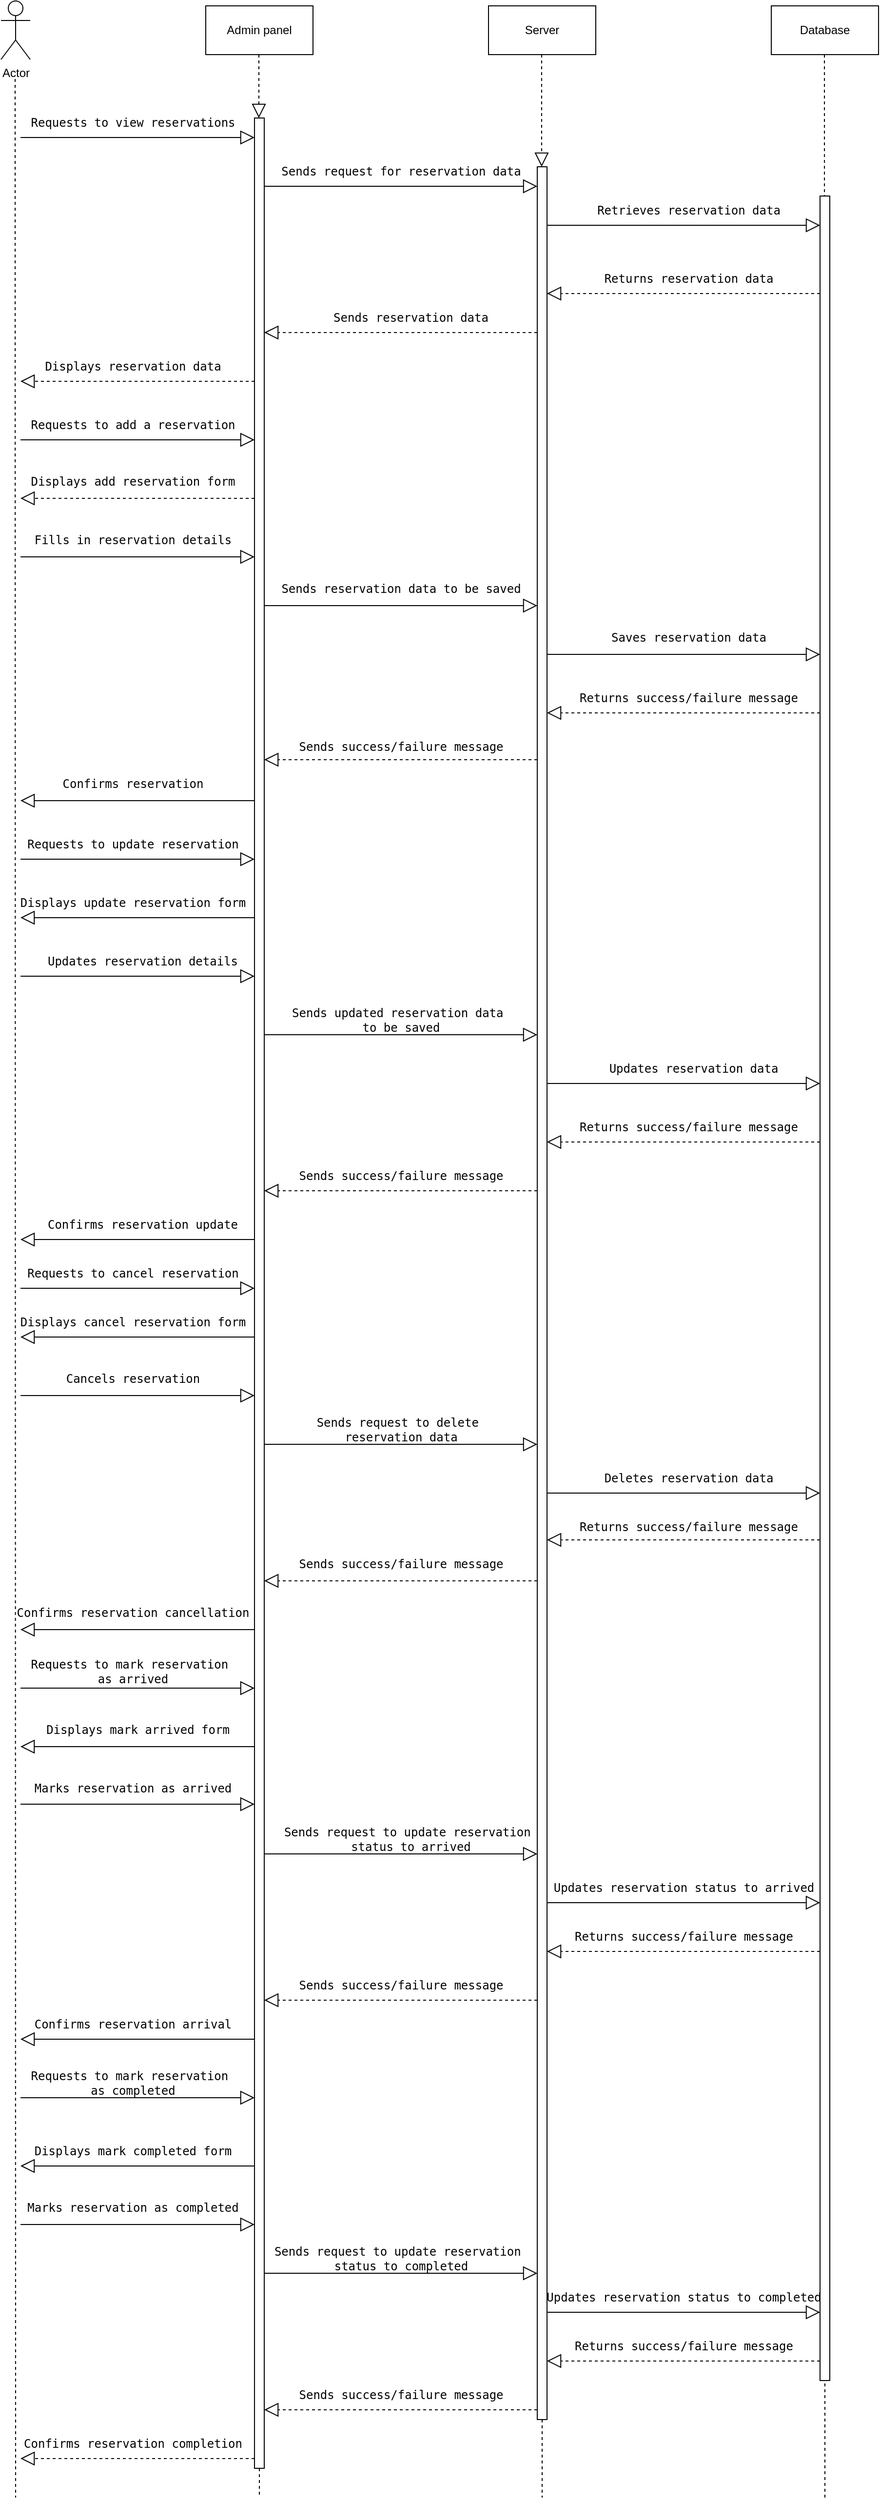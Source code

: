 <mxfile version="21.2.9" type="github">
  <diagram name="Page-1" id="G42NG0Uyzs2sBHPFU7Es">
    <mxGraphModel dx="954" dy="556" grid="1" gridSize="10" guides="1" tooltips="1" connect="1" arrows="1" fold="1" page="1" pageScale="1" pageWidth="1100" pageHeight="1700" math="0" shadow="0">
      <root>
        <mxCell id="0" />
        <mxCell id="1" parent="0" />
        <mxCell id="gIDXt0btsgcUDlHHGtB9-1" value="Actor" style="shape=umlActor;verticalLabelPosition=bottom;verticalAlign=top;html=1;outlineConnect=0;" parent="1" vertex="1">
          <mxGeometry x="90" y="40" width="30" height="60" as="geometry" />
        </mxCell>
        <mxCell id="gIDXt0btsgcUDlHHGtB9-2" value="Admin panel" style="html=1;whiteSpace=wrap;" parent="1" vertex="1">
          <mxGeometry x="300" y="45" width="110" height="50" as="geometry" />
        </mxCell>
        <mxCell id="gIDXt0btsgcUDlHHGtB9-3" value="Server" style="html=1;whiteSpace=wrap;" parent="1" vertex="1">
          <mxGeometry x="590" y="45" width="110" height="50" as="geometry" />
        </mxCell>
        <mxCell id="gIDXt0btsgcUDlHHGtB9-4" value="Database" style="html=1;whiteSpace=wrap;" parent="1" vertex="1">
          <mxGeometry x="880" y="45" width="110" height="50" as="geometry" />
        </mxCell>
        <mxCell id="gIDXt0btsgcUDlHHGtB9-5" value="" style="endArrow=none;dashed=1;endFill=0;endSize=12;html=1;rounded=0;" parent="1" edge="1">
          <mxGeometry width="160" relative="1" as="geometry">
            <mxPoint x="104.5" y="120" as="sourcePoint" />
            <mxPoint x="105" y="2600" as="targetPoint" />
          </mxGeometry>
        </mxCell>
        <mxCell id="gIDXt0btsgcUDlHHGtB9-6" value="" style="endArrow=none;dashed=1;endFill=0;endSize=12;html=1;rounded=0;" parent="1" source="gIDXt0btsgcUDlHHGtB9-102" edge="1">
          <mxGeometry width="160" relative="1" as="geometry">
            <mxPoint x="354.5" y="95" as="sourcePoint" />
            <mxPoint x="355" y="2600" as="targetPoint" />
          </mxGeometry>
        </mxCell>
        <mxCell id="gIDXt0btsgcUDlHHGtB9-7" value="" style="endArrow=none;dashed=1;endFill=0;endSize=12;html=1;rounded=0;" parent="1" source="gIDXt0btsgcUDlHHGtB9-104" edge="1">
          <mxGeometry width="160" relative="1" as="geometry">
            <mxPoint x="644.5" y="95" as="sourcePoint" />
            <mxPoint x="645" y="2600" as="targetPoint" />
          </mxGeometry>
        </mxCell>
        <mxCell id="gIDXt0btsgcUDlHHGtB9-8" value="" style="endArrow=none;dashed=1;endFill=0;endSize=12;html=1;rounded=0;" parent="1" edge="1">
          <mxGeometry width="160" relative="1" as="geometry">
            <mxPoint x="934.5" y="95" as="sourcePoint" />
            <mxPoint x="935" y="2600" as="targetPoint" />
          </mxGeometry>
        </mxCell>
        <mxCell id="gIDXt0btsgcUDlHHGtB9-9" value="&lt;pre&gt;&lt;code class=&quot;!whitespace-pre hljs language-rust&quot;&gt;Requests to view reservations&lt;/code&gt;&lt;/pre&gt;" style="text;html=1;align=center;verticalAlign=middle;resizable=0;points=[];autosize=1;strokeColor=none;fillColor=none;" parent="1" vertex="1">
          <mxGeometry x="110" y="140" width="230" height="50" as="geometry" />
        </mxCell>
        <mxCell id="gIDXt0btsgcUDlHHGtB9-10" value="&lt;pre&gt;&lt;code class=&quot;!whitespace-pre hljs language-rust&quot;&gt;Sends request for &lt;span class=&quot;hljs-title class_&quot;&gt;reservation&lt;/span&gt; data&lt;/code&gt;&lt;/pre&gt;" style="text;html=1;align=center;verticalAlign=middle;resizable=0;points=[];autosize=1;strokeColor=none;fillColor=none;" parent="1" vertex="1">
          <mxGeometry x="370" y="190" width="260" height="50" as="geometry" />
        </mxCell>
        <mxCell id="gIDXt0btsgcUDlHHGtB9-11" value="&lt;pre&gt;&lt;code class=&quot;!whitespace-pre hljs language-rust&quot;&gt;Retrieves reservation data&lt;/code&gt;&lt;/pre&gt;" style="text;html=1;align=center;verticalAlign=middle;resizable=0;points=[];autosize=1;strokeColor=none;fillColor=none;" parent="1" vertex="1">
          <mxGeometry x="690" y="230" width="210" height="50" as="geometry" />
        </mxCell>
        <mxCell id="gIDXt0btsgcUDlHHGtB9-12" value="&lt;pre&gt;&lt;code class=&quot;!whitespace-pre hljs language-rust&quot;&gt;Returns reservation data&lt;/code&gt;&lt;/pre&gt;" style="text;html=1;align=center;verticalAlign=middle;resizable=0;points=[];autosize=1;strokeColor=none;fillColor=none;" parent="1" vertex="1">
          <mxGeometry x="700" y="300" width="190" height="50" as="geometry" />
        </mxCell>
        <mxCell id="gIDXt0btsgcUDlHHGtB9-13" value="&lt;pre&gt;&lt;code class=&quot;!whitespace-pre hljs language-rust&quot;&gt;Sends reservation data&lt;/code&gt;&lt;/pre&gt;" style="text;html=1;align=center;verticalAlign=middle;resizable=0;points=[];autosize=1;strokeColor=none;fillColor=none;" parent="1" vertex="1">
          <mxGeometry x="420" y="340" width="180" height="50" as="geometry" />
        </mxCell>
        <mxCell id="gIDXt0btsgcUDlHHGtB9-14" value="&lt;pre&gt;&lt;code class=&quot;!whitespace-pre hljs language-rust&quot;&gt;Displays reservation data&lt;/code&gt;&lt;/pre&gt;" style="text;html=1;align=center;verticalAlign=middle;resizable=0;points=[];autosize=1;strokeColor=none;fillColor=none;" parent="1" vertex="1">
          <mxGeometry x="125" y="390" width="200" height="50" as="geometry" />
        </mxCell>
        <mxCell id="gIDXt0btsgcUDlHHGtB9-15" value="&lt;pre&gt;&lt;code class=&quot;!whitespace-pre hljs language-rust&quot;&gt;Requests to add a reservation&lt;/code&gt;&lt;/pre&gt;" style="text;html=1;align=center;verticalAlign=middle;resizable=0;points=[];autosize=1;strokeColor=none;fillColor=none;" parent="1" vertex="1">
          <mxGeometry x="110" y="450" width="230" height="50" as="geometry" />
        </mxCell>
        <mxCell id="gIDXt0btsgcUDlHHGtB9-16" value="&lt;pre&gt;&lt;code class=&quot;!whitespace-pre hljs language-rust&quot;&gt;Displays add reservation form&lt;/code&gt;&lt;/pre&gt;" style="text;html=1;align=center;verticalAlign=middle;resizable=0;points=[];autosize=1;strokeColor=none;fillColor=none;" parent="1" vertex="1">
          <mxGeometry x="110" y="508" width="230" height="50" as="geometry" />
        </mxCell>
        <mxCell id="gIDXt0btsgcUDlHHGtB9-17" value="&lt;pre&gt;&lt;code class=&quot;!whitespace-pre hljs language-rust&quot;&gt;Fills in reservation details&lt;/code&gt;&lt;/pre&gt;" style="text;html=1;align=center;verticalAlign=middle;resizable=0;points=[];autosize=1;strokeColor=none;fillColor=none;" parent="1" vertex="1">
          <mxGeometry x="115" y="568" width="220" height="50" as="geometry" />
        </mxCell>
        <mxCell id="gIDXt0btsgcUDlHHGtB9-18" value="&lt;pre&gt;&lt;code class=&quot;!whitespace-pre hljs language-rust&quot;&gt;Sends reservation data to be saved&lt;/code&gt;&lt;/pre&gt;" style="text;html=1;align=center;verticalAlign=middle;resizable=0;points=[];autosize=1;strokeColor=none;fillColor=none;" parent="1" vertex="1">
          <mxGeometry x="370" y="618" width="260" height="50" as="geometry" />
        </mxCell>
        <mxCell id="gIDXt0btsgcUDlHHGtB9-19" value="&lt;pre&gt;&lt;code class=&quot;!whitespace-pre hljs language-rust&quot;&gt;Saves reservation data&lt;/code&gt;&lt;/pre&gt;" style="text;html=1;align=center;verticalAlign=middle;resizable=0;points=[];autosize=1;strokeColor=none;fillColor=none;" parent="1" vertex="1">
          <mxGeometry x="705" y="668" width="180" height="50" as="geometry" />
        </mxCell>
        <mxCell id="gIDXt0btsgcUDlHHGtB9-20" value="&lt;pre&gt;&lt;code class=&quot;!whitespace-pre hljs language-rust&quot;&gt;Returns success/failure message&lt;/code&gt;&lt;/pre&gt;" style="text;html=1;align=center;verticalAlign=middle;resizable=0;points=[];autosize=1;strokeColor=none;fillColor=none;" parent="1" vertex="1">
          <mxGeometry x="675" y="730" width="240" height="50" as="geometry" />
        </mxCell>
        <mxCell id="gIDXt0btsgcUDlHHGtB9-21" value="&lt;pre&gt;&lt;code class=&quot;!whitespace-pre hljs language-rust&quot;&gt;Sends success/failure message&lt;/code&gt;&lt;/pre&gt;" style="text;html=1;align=center;verticalAlign=middle;resizable=0;points=[];autosize=1;strokeColor=none;fillColor=none;" parent="1" vertex="1">
          <mxGeometry x="385" y="780" width="230" height="50" as="geometry" />
        </mxCell>
        <mxCell id="gIDXt0btsgcUDlHHGtB9-22" value="&lt;pre&gt;&lt;code class=&quot;!whitespace-pre hljs language-rust&quot;&gt;Confirms reservation&lt;/code&gt;&lt;/pre&gt;" style="text;html=1;align=center;verticalAlign=middle;resizable=0;points=[];autosize=1;strokeColor=none;fillColor=none;" parent="1" vertex="1">
          <mxGeometry x="145" y="818" width="160" height="50" as="geometry" />
        </mxCell>
        <mxCell id="gIDXt0btsgcUDlHHGtB9-23" value="&lt;pre&gt;&lt;code class=&quot;!whitespace-pre hljs language-rust&quot;&gt;Requests to update reservation&lt;/code&gt;&lt;/pre&gt;" style="text;html=1;align=center;verticalAlign=middle;resizable=0;points=[];autosize=1;strokeColor=none;fillColor=none;" parent="1" vertex="1">
          <mxGeometry x="110" y="880" width="230" height="50" as="geometry" />
        </mxCell>
        <mxCell id="gIDXt0btsgcUDlHHGtB9-24" value="&lt;pre&gt;&lt;code class=&quot;!whitespace-pre hljs language-rust&quot;&gt;Displays update reservation form&lt;/code&gt;&lt;/pre&gt;" style="text;html=1;align=center;verticalAlign=middle;resizable=0;points=[];autosize=1;strokeColor=none;fillColor=none;" parent="1" vertex="1">
          <mxGeometry x="100" y="940" width="250" height="50" as="geometry" />
        </mxCell>
        <mxCell id="gIDXt0btsgcUDlHHGtB9-25" value="&lt;pre&gt;&lt;code class=&quot;!whitespace-pre hljs language-rust&quot;&gt;Updates reservation details&lt;/code&gt;&lt;/pre&gt;" style="text;html=1;align=center;verticalAlign=middle;resizable=0;points=[];autosize=1;strokeColor=none;fillColor=none;" parent="1" vertex="1">
          <mxGeometry x="130" y="1000" width="210" height="50" as="geometry" />
        </mxCell>
        <mxCell id="gIDXt0btsgcUDlHHGtB9-26" value="&lt;pre&gt;&lt;code class=&quot;!whitespace-pre hljs language-rust&quot;&gt;Sends updated reservation data &lt;br&gt;to be saved&lt;/code&gt;&lt;/pre&gt;" style="text;html=1;align=center;verticalAlign=middle;resizable=0;points=[];autosize=1;strokeColor=none;fillColor=none;" parent="1" vertex="1">
          <mxGeometry x="380" y="1050" width="240" height="70" as="geometry" />
        </mxCell>
        <mxCell id="gIDXt0btsgcUDlHHGtB9-27" value="&lt;pre&gt;&lt;code class=&quot;!whitespace-pre hljs language-rust&quot;&gt;Updates reservation data&lt;/code&gt;&lt;/pre&gt;" style="text;html=1;align=center;verticalAlign=middle;resizable=0;points=[];autosize=1;strokeColor=none;fillColor=none;" parent="1" vertex="1">
          <mxGeometry x="705" y="1110" width="190" height="50" as="geometry" />
        </mxCell>
        <mxCell id="gIDXt0btsgcUDlHHGtB9-28" value="&lt;pre&gt;&lt;code class=&quot;!whitespace-pre hljs language-rust&quot;&gt;Returns success/failure message&lt;/code&gt;&lt;/pre&gt;" style="text;html=1;align=center;verticalAlign=middle;resizable=0;points=[];autosize=1;strokeColor=none;fillColor=none;" parent="1" vertex="1">
          <mxGeometry x="675" y="1170" width="240" height="50" as="geometry" />
        </mxCell>
        <mxCell id="gIDXt0btsgcUDlHHGtB9-29" value="&lt;pre&gt;&lt;code class=&quot;!whitespace-pre hljs language-rust&quot;&gt;Sends success/failure message&lt;/code&gt;&lt;/pre&gt;" style="text;html=1;align=center;verticalAlign=middle;resizable=0;points=[];autosize=1;strokeColor=none;fillColor=none;" parent="1" vertex="1">
          <mxGeometry x="385" y="1220" width="230" height="50" as="geometry" />
        </mxCell>
        <mxCell id="gIDXt0btsgcUDlHHGtB9-30" value="&lt;pre&gt;&lt;code class=&quot;!whitespace-pre hljs language-rust&quot;&gt;Confirms reservation update&lt;/code&gt;&lt;/pre&gt;" style="text;html=1;align=center;verticalAlign=middle;resizable=0;points=[];autosize=1;strokeColor=none;fillColor=none;" parent="1" vertex="1">
          <mxGeometry x="130" y="1270" width="210" height="50" as="geometry" />
        </mxCell>
        <mxCell id="gIDXt0btsgcUDlHHGtB9-31" value="&lt;pre&gt;&lt;code class=&quot;!whitespace-pre hljs language-rust&quot;&gt;Requests to cancel reservation&lt;/code&gt;&lt;/pre&gt;" style="text;html=1;align=center;verticalAlign=middle;resizable=0;points=[];autosize=1;strokeColor=none;fillColor=none;" parent="1" vertex="1">
          <mxGeometry x="110" y="1320" width="230" height="50" as="geometry" />
        </mxCell>
        <mxCell id="gIDXt0btsgcUDlHHGtB9-32" value="&lt;pre&gt;&lt;code class=&quot;!whitespace-pre hljs language-rust&quot;&gt;Displays cancel reservation form&lt;/code&gt;&lt;/pre&gt;" style="text;html=1;align=center;verticalAlign=middle;resizable=0;points=[];autosize=1;strokeColor=none;fillColor=none;" parent="1" vertex="1">
          <mxGeometry x="100" y="1370" width="250" height="50" as="geometry" />
        </mxCell>
        <mxCell id="gIDXt0btsgcUDlHHGtB9-33" value="&lt;pre&gt;&lt;code class=&quot;!whitespace-pre hljs language-rust&quot;&gt;Cancels reservation&lt;/code&gt;&lt;/pre&gt;" style="text;html=1;align=center;verticalAlign=middle;resizable=0;points=[];autosize=1;strokeColor=none;fillColor=none;" parent="1" vertex="1">
          <mxGeometry x="145" y="1428" width="160" height="50" as="geometry" />
        </mxCell>
        <mxCell id="gIDXt0btsgcUDlHHGtB9-34" value="&lt;pre&gt;&lt;code class=&quot;!whitespace-pre hljs language-rust&quot;&gt;Sends request to delete &lt;br&gt;reservation data&lt;/code&gt;&lt;/pre&gt;" style="text;html=1;align=center;verticalAlign=middle;resizable=0;points=[];autosize=1;strokeColor=none;fillColor=none;" parent="1" vertex="1">
          <mxGeometry x="405" y="1470" width="190" height="70" as="geometry" />
        </mxCell>
        <mxCell id="gIDXt0btsgcUDlHHGtB9-35" value="&lt;pre&gt;&lt;code class=&quot;!whitespace-pre hljs language-rust&quot;&gt;Deletes reservation data&lt;/code&gt;&lt;/pre&gt;" style="text;html=1;align=center;verticalAlign=middle;resizable=0;points=[];autosize=1;strokeColor=none;fillColor=none;" parent="1" vertex="1">
          <mxGeometry x="700" y="1530" width="190" height="50" as="geometry" />
        </mxCell>
        <mxCell id="gIDXt0btsgcUDlHHGtB9-36" value="&lt;pre&gt;&lt;code class=&quot;!whitespace-pre hljs language-rust&quot;&gt;Returns success/failure message&lt;/code&gt;&lt;/pre&gt;" style="text;html=1;align=center;verticalAlign=middle;resizable=0;points=[];autosize=1;strokeColor=none;fillColor=none;" parent="1" vertex="1">
          <mxGeometry x="675" y="1580" width="240" height="50" as="geometry" />
        </mxCell>
        <mxCell id="gIDXt0btsgcUDlHHGtB9-37" value="&lt;pre&gt;&lt;code class=&quot;!whitespace-pre hljs language-rust&quot;&gt;Sends success/failure message&lt;/code&gt;&lt;/pre&gt;" style="text;html=1;align=center;verticalAlign=middle;resizable=0;points=[];autosize=1;strokeColor=none;fillColor=none;" parent="1" vertex="1">
          <mxGeometry x="385" y="1618" width="230" height="50" as="geometry" />
        </mxCell>
        <mxCell id="gIDXt0btsgcUDlHHGtB9-38" value="&lt;pre&gt;&lt;code class=&quot;!whitespace-pre hljs language-rust&quot;&gt;Confirms reservation cancellation&lt;/code&gt;&lt;/pre&gt;" style="text;html=1;align=center;verticalAlign=middle;resizable=0;points=[];autosize=1;strokeColor=none;fillColor=none;" parent="1" vertex="1">
          <mxGeometry x="100" y="1668" width="250" height="50" as="geometry" />
        </mxCell>
        <mxCell id="gIDXt0btsgcUDlHHGtB9-39" value="&lt;pre&gt;&lt;code class=&quot;!whitespace-pre hljs language-rust&quot;&gt;Requests to mark reservation &lt;br&gt;as arrived&lt;/code&gt;&lt;/pre&gt;" style="text;html=1;align=center;verticalAlign=middle;resizable=0;points=[];autosize=1;strokeColor=none;fillColor=none;" parent="1" vertex="1">
          <mxGeometry x="110" y="1718" width="230" height="70" as="geometry" />
        </mxCell>
        <mxCell id="gIDXt0btsgcUDlHHGtB9-40" value="&lt;pre&gt;&lt;code class=&quot;!whitespace-pre hljs language-rust&quot;&gt;Displays mark arrived form&lt;/code&gt;&lt;/pre&gt;" style="text;html=1;align=center;verticalAlign=middle;resizable=0;points=[];autosize=1;strokeColor=none;fillColor=none;" parent="1" vertex="1">
          <mxGeometry x="125" y="1788" width="210" height="50" as="geometry" />
        </mxCell>
        <mxCell id="gIDXt0btsgcUDlHHGtB9-41" value="&lt;pre&gt;&lt;code class=&quot;!whitespace-pre hljs language-rust&quot;&gt;Marks reservation as arrived&lt;/code&gt;&lt;/pre&gt;" style="text;html=1;align=center;verticalAlign=middle;resizable=0;points=[];autosize=1;strokeColor=none;fillColor=none;" parent="1" vertex="1">
          <mxGeometry x="115" y="1848" width="220" height="50" as="geometry" />
        </mxCell>
        <mxCell id="gIDXt0btsgcUDlHHGtB9-42" value="&lt;pre&gt;&lt;code class=&quot;!whitespace-pre hljs language-rust&quot;&gt;Sends request to update reservation &lt;br&gt;status to arrived&lt;/code&gt;&lt;/pre&gt;" style="text;html=1;align=center;verticalAlign=middle;resizable=0;points=[];autosize=1;strokeColor=none;fillColor=none;" parent="1" vertex="1">
          <mxGeometry x="370" y="1890" width="280" height="70" as="geometry" />
        </mxCell>
        <mxCell id="gIDXt0btsgcUDlHHGtB9-43" value="&lt;pre&gt;&lt;code class=&quot;!whitespace-pre hljs language-rust&quot;&gt;Updates reservation status to arrived&lt;/code&gt;&lt;/pre&gt;" style="text;html=1;align=center;verticalAlign=middle;resizable=0;points=[];autosize=1;strokeColor=none;fillColor=none;" parent="1" vertex="1">
          <mxGeometry x="650" y="1950" width="280" height="50" as="geometry" />
        </mxCell>
        <mxCell id="gIDXt0btsgcUDlHHGtB9-44" value="&lt;pre&gt;&lt;code class=&quot;!whitespace-pre hljs language-rust&quot;&gt;Returns success/failure message&lt;/code&gt;&lt;/pre&gt;" style="text;html=1;align=center;verticalAlign=middle;resizable=0;points=[];autosize=1;strokeColor=none;fillColor=none;" parent="1" vertex="1">
          <mxGeometry x="670" y="2000" width="240" height="50" as="geometry" />
        </mxCell>
        <mxCell id="gIDXt0btsgcUDlHHGtB9-45" value="&lt;pre&gt;&lt;code class=&quot;!whitespace-pre hljs language-rust&quot;&gt;Sends success/failure message&lt;/code&gt;&lt;/pre&gt;" style="text;html=1;align=center;verticalAlign=middle;resizable=0;points=[];autosize=1;strokeColor=none;fillColor=none;" parent="1" vertex="1">
          <mxGeometry x="385" y="2050" width="230" height="50" as="geometry" />
        </mxCell>
        <mxCell id="gIDXt0btsgcUDlHHGtB9-46" value="&lt;pre&gt;&lt;code class=&quot;!whitespace-pre hljs language-rust&quot;&gt;Confirms reservation arrival&lt;/code&gt;&lt;/pre&gt;" style="text;html=1;align=center;verticalAlign=middle;resizable=0;points=[];autosize=1;strokeColor=none;fillColor=none;" parent="1" vertex="1">
          <mxGeometry x="115" y="2090" width="220" height="50" as="geometry" />
        </mxCell>
        <mxCell id="gIDXt0btsgcUDlHHGtB9-47" value="&lt;pre&gt;&lt;code class=&quot;!whitespace-pre hljs language-rust&quot;&gt;Requests to mark reservation &lt;br&gt;as completed&lt;/code&gt;&lt;/pre&gt;" style="text;html=1;align=center;verticalAlign=middle;resizable=0;points=[];autosize=1;strokeColor=none;fillColor=none;" parent="1" vertex="1">
          <mxGeometry x="110" y="2140" width="230" height="70" as="geometry" />
        </mxCell>
        <mxCell id="gIDXt0btsgcUDlHHGtB9-48" value="&lt;pre&gt;&lt;code class=&quot;!whitespace-pre hljs language-rust&quot;&gt;Displays mark completed form&lt;/code&gt;&lt;/pre&gt;" style="text;html=1;align=center;verticalAlign=middle;resizable=0;points=[];autosize=1;strokeColor=none;fillColor=none;" parent="1" vertex="1">
          <mxGeometry x="115" y="2220" width="220" height="50" as="geometry" />
        </mxCell>
        <mxCell id="gIDXt0btsgcUDlHHGtB9-49" value="&lt;pre&gt;&lt;code class=&quot;!whitespace-pre hljs language-rust&quot;&gt;Marks reservation as completed&lt;/code&gt;&lt;/pre&gt;" style="text;html=1;align=center;verticalAlign=middle;resizable=0;points=[];autosize=1;strokeColor=none;fillColor=none;" parent="1" vertex="1">
          <mxGeometry x="110" y="2278" width="230" height="50" as="geometry" />
        </mxCell>
        <mxCell id="gIDXt0btsgcUDlHHGtB9-50" value="&lt;pre&gt;&lt;code class=&quot;!whitespace-pre hljs language-rust&quot;&gt;Sends request to update reservation &lt;br&gt;status to completed&lt;/code&gt;&lt;/pre&gt;" style="text;html=1;align=center;verticalAlign=middle;resizable=0;points=[];autosize=1;strokeColor=none;fillColor=none;" parent="1" vertex="1">
          <mxGeometry x="360" y="2320" width="280" height="70" as="geometry" />
        </mxCell>
        <mxCell id="gIDXt0btsgcUDlHHGtB9-51" value="&lt;pre&gt;&lt;code class=&quot;!whitespace-pre hljs language-rust&quot;&gt;Updates reservation status to completed&lt;/code&gt;&lt;/pre&gt;" style="text;html=1;align=center;verticalAlign=middle;resizable=0;points=[];autosize=1;strokeColor=none;fillColor=none;" parent="1" vertex="1">
          <mxGeometry x="640" y="2370" width="300" height="50" as="geometry" />
        </mxCell>
        <mxCell id="gIDXt0btsgcUDlHHGtB9-52" value="&lt;pre&gt;&lt;code class=&quot;!whitespace-pre hljs language-rust&quot;&gt;Returns success/failure message&lt;/code&gt;&lt;/pre&gt;" style="text;html=1;align=center;verticalAlign=middle;resizable=0;points=[];autosize=1;strokeColor=none;fillColor=none;" parent="1" vertex="1">
          <mxGeometry x="670" y="2420" width="240" height="50" as="geometry" />
        </mxCell>
        <mxCell id="gIDXt0btsgcUDlHHGtB9-53" value="&lt;pre&gt;&lt;code class=&quot;!whitespace-pre hljs language-rust&quot;&gt;Sends success/failure message&lt;/code&gt;&lt;/pre&gt;" style="text;html=1;align=center;verticalAlign=middle;resizable=0;points=[];autosize=1;strokeColor=none;fillColor=none;" parent="1" vertex="1">
          <mxGeometry x="385" y="2470" width="230" height="50" as="geometry" />
        </mxCell>
        <mxCell id="gIDXt0btsgcUDlHHGtB9-54" value="&lt;pre&gt;&lt;code class=&quot;!whitespace-pre hljs language-rust&quot;&gt;Confirms reservation completion&lt;/code&gt;&lt;/pre&gt;" style="text;html=1;align=center;verticalAlign=middle;resizable=0;points=[];autosize=1;strokeColor=none;fillColor=none;" parent="1" vertex="1">
          <mxGeometry x="105" y="2520" width="240" height="50" as="geometry" />
        </mxCell>
        <mxCell id="gIDXt0btsgcUDlHHGtB9-56" value="" style="endArrow=block;endFill=0;endSize=12;html=1;rounded=0;" parent="1" edge="1">
          <mxGeometry width="160" relative="1" as="geometry">
            <mxPoint x="110" y="180" as="sourcePoint" />
            <mxPoint x="350" y="180" as="targetPoint" />
          </mxGeometry>
        </mxCell>
        <mxCell id="gIDXt0btsgcUDlHHGtB9-57" value="" style="endArrow=block;endFill=0;endSize=12;html=1;rounded=0;dashed=1;" parent="1" edge="1">
          <mxGeometry width="160" relative="1" as="geometry">
            <mxPoint x="350" y="430" as="sourcePoint" />
            <mxPoint x="110" y="430" as="targetPoint" />
          </mxGeometry>
        </mxCell>
        <mxCell id="gIDXt0btsgcUDlHHGtB9-58" value="" style="endArrow=block;endFill=0;endSize=12;html=1;rounded=0;" parent="1" edge="1">
          <mxGeometry width="160" relative="1" as="geometry">
            <mxPoint x="110" y="490" as="sourcePoint" />
            <mxPoint x="350" y="490" as="targetPoint" />
          </mxGeometry>
        </mxCell>
        <mxCell id="gIDXt0btsgcUDlHHGtB9-59" value="" style="endArrow=block;endFill=0;endSize=12;html=1;rounded=0;dashed=1;" parent="1" edge="1">
          <mxGeometry width="160" relative="1" as="geometry">
            <mxPoint x="350" y="550" as="sourcePoint" />
            <mxPoint x="110" y="550" as="targetPoint" />
          </mxGeometry>
        </mxCell>
        <mxCell id="gIDXt0btsgcUDlHHGtB9-60" value="" style="endArrow=block;endFill=0;endSize=12;html=1;rounded=0;" parent="1" edge="1">
          <mxGeometry width="160" relative="1" as="geometry">
            <mxPoint x="110" y="610" as="sourcePoint" />
            <mxPoint x="350" y="610" as="targetPoint" />
          </mxGeometry>
        </mxCell>
        <mxCell id="gIDXt0btsgcUDlHHGtB9-61" value="" style="endArrow=block;endFill=0;endSize=12;html=1;rounded=0;" parent="1" edge="1">
          <mxGeometry width="160" relative="1" as="geometry">
            <mxPoint x="350" y="860" as="sourcePoint" />
            <mxPoint x="110" y="860" as="targetPoint" />
          </mxGeometry>
        </mxCell>
        <mxCell id="gIDXt0btsgcUDlHHGtB9-62" value="" style="endArrow=block;endFill=0;endSize=12;html=1;rounded=0;" parent="1" edge="1">
          <mxGeometry width="160" relative="1" as="geometry">
            <mxPoint x="110" y="920" as="sourcePoint" />
            <mxPoint x="350" y="920" as="targetPoint" />
          </mxGeometry>
        </mxCell>
        <mxCell id="gIDXt0btsgcUDlHHGtB9-63" value="" style="endArrow=block;endFill=0;endSize=12;html=1;rounded=0;" parent="1" edge="1">
          <mxGeometry width="160" relative="1" as="geometry">
            <mxPoint x="350" y="980" as="sourcePoint" />
            <mxPoint x="110" y="980" as="targetPoint" />
          </mxGeometry>
        </mxCell>
        <mxCell id="gIDXt0btsgcUDlHHGtB9-64" value="" style="endArrow=block;endFill=0;endSize=12;html=1;rounded=0;" parent="1" edge="1">
          <mxGeometry width="160" relative="1" as="geometry">
            <mxPoint x="110" y="1040" as="sourcePoint" />
            <mxPoint x="350" y="1040" as="targetPoint" />
          </mxGeometry>
        </mxCell>
        <mxCell id="gIDXt0btsgcUDlHHGtB9-65" value="" style="endArrow=block;endFill=0;endSize=12;html=1;rounded=0;" parent="1" edge="1">
          <mxGeometry width="160" relative="1" as="geometry">
            <mxPoint x="350" y="1310" as="sourcePoint" />
            <mxPoint x="110" y="1310" as="targetPoint" />
          </mxGeometry>
        </mxCell>
        <mxCell id="gIDXt0btsgcUDlHHGtB9-66" value="" style="endArrow=block;endFill=0;endSize=12;html=1;rounded=0;" parent="1" edge="1">
          <mxGeometry width="160" relative="1" as="geometry">
            <mxPoint x="110" y="1360" as="sourcePoint" />
            <mxPoint x="350" y="1360" as="targetPoint" />
          </mxGeometry>
        </mxCell>
        <mxCell id="gIDXt0btsgcUDlHHGtB9-67" value="" style="endArrow=block;endFill=0;endSize=12;html=1;rounded=0;" parent="1" edge="1">
          <mxGeometry width="160" relative="1" as="geometry">
            <mxPoint x="350" y="1410" as="sourcePoint" />
            <mxPoint x="110" y="1410" as="targetPoint" />
          </mxGeometry>
        </mxCell>
        <mxCell id="gIDXt0btsgcUDlHHGtB9-68" value="" style="endArrow=block;endFill=0;endSize=12;html=1;rounded=0;" parent="1" edge="1">
          <mxGeometry width="160" relative="1" as="geometry">
            <mxPoint x="110" y="1470" as="sourcePoint" />
            <mxPoint x="350" y="1470" as="targetPoint" />
          </mxGeometry>
        </mxCell>
        <mxCell id="gIDXt0btsgcUDlHHGtB9-69" value="" style="endArrow=block;endFill=0;endSize=12;html=1;rounded=0;" parent="1" edge="1">
          <mxGeometry width="160" relative="1" as="geometry">
            <mxPoint x="350" y="1710" as="sourcePoint" />
            <mxPoint x="110" y="1710" as="targetPoint" />
          </mxGeometry>
        </mxCell>
        <mxCell id="gIDXt0btsgcUDlHHGtB9-70" value="" style="endArrow=block;endFill=0;endSize=12;html=1;rounded=0;" parent="1" edge="1">
          <mxGeometry width="160" relative="1" as="geometry">
            <mxPoint x="110" y="1770" as="sourcePoint" />
            <mxPoint x="350" y="1770" as="targetPoint" />
          </mxGeometry>
        </mxCell>
        <mxCell id="gIDXt0btsgcUDlHHGtB9-71" value="" style="endArrow=block;endFill=0;endSize=12;html=1;rounded=0;" parent="1" edge="1">
          <mxGeometry width="160" relative="1" as="geometry">
            <mxPoint x="350" y="1830" as="sourcePoint" />
            <mxPoint x="110" y="1830" as="targetPoint" />
          </mxGeometry>
        </mxCell>
        <mxCell id="gIDXt0btsgcUDlHHGtB9-72" value="" style="endArrow=block;endFill=0;endSize=12;html=1;rounded=0;" parent="1" edge="1">
          <mxGeometry width="160" relative="1" as="geometry">
            <mxPoint x="110" y="1889" as="sourcePoint" />
            <mxPoint x="350" y="1889" as="targetPoint" />
          </mxGeometry>
        </mxCell>
        <mxCell id="gIDXt0btsgcUDlHHGtB9-73" value="" style="endArrow=block;endFill=0;endSize=12;html=1;rounded=0;" parent="1" edge="1">
          <mxGeometry width="160" relative="1" as="geometry">
            <mxPoint x="350" y="2130" as="sourcePoint" />
            <mxPoint x="110" y="2130" as="targetPoint" />
          </mxGeometry>
        </mxCell>
        <mxCell id="gIDXt0btsgcUDlHHGtB9-74" value="" style="endArrow=block;endFill=0;endSize=12;html=1;rounded=0;" parent="1" edge="1">
          <mxGeometry width="160" relative="1" as="geometry">
            <mxPoint x="110" y="2190" as="sourcePoint" />
            <mxPoint x="350" y="2190" as="targetPoint" />
          </mxGeometry>
        </mxCell>
        <mxCell id="gIDXt0btsgcUDlHHGtB9-75" value="" style="endArrow=block;endFill=0;endSize=12;html=1;rounded=0;" parent="1" edge="1">
          <mxGeometry width="160" relative="1" as="geometry">
            <mxPoint x="350" y="2260" as="sourcePoint" />
            <mxPoint x="110" y="2260" as="targetPoint" />
          </mxGeometry>
        </mxCell>
        <mxCell id="gIDXt0btsgcUDlHHGtB9-76" value="" style="endArrow=block;endFill=0;endSize=12;html=1;rounded=0;" parent="1" edge="1">
          <mxGeometry width="160" relative="1" as="geometry">
            <mxPoint x="110" y="2320" as="sourcePoint" />
            <mxPoint x="350" y="2320" as="targetPoint" />
          </mxGeometry>
        </mxCell>
        <mxCell id="gIDXt0btsgcUDlHHGtB9-77" value="" style="endArrow=block;endFill=0;endSize=12;html=1;rounded=0;dashed=1;" parent="1" edge="1">
          <mxGeometry width="160" relative="1" as="geometry">
            <mxPoint x="350" y="2560" as="sourcePoint" />
            <mxPoint x="110" y="2560" as="targetPoint" />
          </mxGeometry>
        </mxCell>
        <mxCell id="gIDXt0btsgcUDlHHGtB9-78" value="" style="endArrow=block;endFill=0;endSize=12;html=1;rounded=0;" parent="1" edge="1">
          <mxGeometry width="160" relative="1" as="geometry">
            <mxPoint x="360" y="230" as="sourcePoint" />
            <mxPoint x="640" y="230" as="targetPoint" />
          </mxGeometry>
        </mxCell>
        <mxCell id="gIDXt0btsgcUDlHHGtB9-79" value="" style="endArrow=block;endFill=0;endSize=12;html=1;rounded=0;dashed=1;" parent="1" edge="1">
          <mxGeometry width="160" relative="1" as="geometry">
            <mxPoint x="640" y="380" as="sourcePoint" />
            <mxPoint x="360" y="380" as="targetPoint" />
          </mxGeometry>
        </mxCell>
        <mxCell id="gIDXt0btsgcUDlHHGtB9-80" value="" style="endArrow=block;endFill=0;endSize=12;html=1;rounded=0;" parent="1" edge="1">
          <mxGeometry width="160" relative="1" as="geometry">
            <mxPoint x="360" y="660" as="sourcePoint" />
            <mxPoint x="640" y="660" as="targetPoint" />
          </mxGeometry>
        </mxCell>
        <mxCell id="gIDXt0btsgcUDlHHGtB9-81" value="" style="endArrow=block;endFill=0;endSize=12;html=1;rounded=0;dashed=1;" parent="1" edge="1">
          <mxGeometry width="160" relative="1" as="geometry">
            <mxPoint x="640" y="818" as="sourcePoint" />
            <mxPoint x="360" y="818" as="targetPoint" />
          </mxGeometry>
        </mxCell>
        <mxCell id="gIDXt0btsgcUDlHHGtB9-82" value="" style="endArrow=block;endFill=0;endSize=12;html=1;rounded=0;" parent="1" edge="1">
          <mxGeometry width="160" relative="1" as="geometry">
            <mxPoint x="360" y="1100" as="sourcePoint" />
            <mxPoint x="640" y="1100" as="targetPoint" />
          </mxGeometry>
        </mxCell>
        <mxCell id="gIDXt0btsgcUDlHHGtB9-83" value="" style="endArrow=block;endFill=0;endSize=12;html=1;rounded=0;dashed=1;" parent="1" edge="1">
          <mxGeometry width="160" relative="1" as="geometry">
            <mxPoint x="640" y="1260" as="sourcePoint" />
            <mxPoint x="360" y="1260" as="targetPoint" />
          </mxGeometry>
        </mxCell>
        <mxCell id="gIDXt0btsgcUDlHHGtB9-84" value="" style="endArrow=block;endFill=0;endSize=12;html=1;rounded=0;" parent="1" edge="1">
          <mxGeometry width="160" relative="1" as="geometry">
            <mxPoint x="360" y="1520" as="sourcePoint" />
            <mxPoint x="640" y="1520" as="targetPoint" />
          </mxGeometry>
        </mxCell>
        <mxCell id="gIDXt0btsgcUDlHHGtB9-85" value="" style="endArrow=block;endFill=0;endSize=12;html=1;rounded=0;dashed=1;" parent="1" edge="1">
          <mxGeometry width="160" relative="1" as="geometry">
            <mxPoint x="640" y="1660" as="sourcePoint" />
            <mxPoint x="360" y="1660" as="targetPoint" />
          </mxGeometry>
        </mxCell>
        <mxCell id="gIDXt0btsgcUDlHHGtB9-86" value="" style="endArrow=block;endFill=0;endSize=12;html=1;rounded=0;" parent="1" edge="1">
          <mxGeometry width="160" relative="1" as="geometry">
            <mxPoint x="360" y="1940" as="sourcePoint" />
            <mxPoint x="640" y="1940" as="targetPoint" />
          </mxGeometry>
        </mxCell>
        <mxCell id="gIDXt0btsgcUDlHHGtB9-87" value="" style="endArrow=block;endFill=0;endSize=12;html=1;rounded=0;dashed=1;" parent="1" edge="1">
          <mxGeometry width="160" relative="1" as="geometry">
            <mxPoint x="640" y="2090" as="sourcePoint" />
            <mxPoint x="360" y="2090" as="targetPoint" />
          </mxGeometry>
        </mxCell>
        <mxCell id="gIDXt0btsgcUDlHHGtB9-88" value="" style="endArrow=block;endFill=0;endSize=12;html=1;rounded=0;" parent="1" edge="1">
          <mxGeometry width="160" relative="1" as="geometry">
            <mxPoint x="360" y="2370" as="sourcePoint" />
            <mxPoint x="640" y="2370" as="targetPoint" />
          </mxGeometry>
        </mxCell>
        <mxCell id="gIDXt0btsgcUDlHHGtB9-89" value="" style="endArrow=block;endFill=0;endSize=12;html=1;rounded=0;dashed=1;" parent="1" edge="1">
          <mxGeometry width="160" relative="1" as="geometry">
            <mxPoint x="640" y="2510" as="sourcePoint" />
            <mxPoint x="360" y="2510" as="targetPoint" />
          </mxGeometry>
        </mxCell>
        <mxCell id="gIDXt0btsgcUDlHHGtB9-90" value="" style="endArrow=block;endFill=0;endSize=12;html=1;rounded=0;" parent="1" edge="1">
          <mxGeometry width="160" relative="1" as="geometry">
            <mxPoint x="650" y="270" as="sourcePoint" />
            <mxPoint x="930" y="270" as="targetPoint" />
          </mxGeometry>
        </mxCell>
        <mxCell id="gIDXt0btsgcUDlHHGtB9-91" value="" style="endArrow=block;endFill=0;endSize=12;html=1;rounded=0;dashed=1;" parent="1" edge="1">
          <mxGeometry width="160" relative="1" as="geometry">
            <mxPoint x="930" y="340" as="sourcePoint" />
            <mxPoint x="650" y="340" as="targetPoint" />
          </mxGeometry>
        </mxCell>
        <mxCell id="gIDXt0btsgcUDlHHGtB9-92" value="" style="endArrow=block;endFill=0;endSize=12;html=1;rounded=0;" parent="1" edge="1">
          <mxGeometry width="160" relative="1" as="geometry">
            <mxPoint x="650" y="710" as="sourcePoint" />
            <mxPoint x="930" y="710" as="targetPoint" />
          </mxGeometry>
        </mxCell>
        <mxCell id="gIDXt0btsgcUDlHHGtB9-93" value="" style="endArrow=block;endFill=0;endSize=12;html=1;rounded=0;dashed=1;" parent="1" edge="1">
          <mxGeometry width="160" relative="1" as="geometry">
            <mxPoint x="930" y="770" as="sourcePoint" />
            <mxPoint x="650" y="770" as="targetPoint" />
          </mxGeometry>
        </mxCell>
        <mxCell id="gIDXt0btsgcUDlHHGtB9-94" value="" style="endArrow=block;endFill=0;endSize=12;html=1;rounded=0;" parent="1" edge="1">
          <mxGeometry width="160" relative="1" as="geometry">
            <mxPoint x="650" y="1150" as="sourcePoint" />
            <mxPoint x="930" y="1150" as="targetPoint" />
          </mxGeometry>
        </mxCell>
        <mxCell id="gIDXt0btsgcUDlHHGtB9-95" value="" style="endArrow=block;endFill=0;endSize=12;html=1;rounded=0;dashed=1;" parent="1" edge="1">
          <mxGeometry width="160" relative="1" as="geometry">
            <mxPoint x="930" y="1210" as="sourcePoint" />
            <mxPoint x="650" y="1210" as="targetPoint" />
          </mxGeometry>
        </mxCell>
        <mxCell id="gIDXt0btsgcUDlHHGtB9-96" value="" style="endArrow=block;endFill=0;endSize=12;html=1;rounded=0;" parent="1" edge="1">
          <mxGeometry width="160" relative="1" as="geometry">
            <mxPoint x="650" y="1570" as="sourcePoint" />
            <mxPoint x="930" y="1570" as="targetPoint" />
          </mxGeometry>
        </mxCell>
        <mxCell id="gIDXt0btsgcUDlHHGtB9-97" value="" style="endArrow=block;endFill=0;endSize=12;html=1;rounded=0;dashed=1;" parent="1" edge="1">
          <mxGeometry width="160" relative="1" as="geometry">
            <mxPoint x="930" y="1618" as="sourcePoint" />
            <mxPoint x="650" y="1618" as="targetPoint" />
          </mxGeometry>
        </mxCell>
        <mxCell id="gIDXt0btsgcUDlHHGtB9-98" value="" style="endArrow=block;endFill=0;endSize=12;html=1;rounded=0;" parent="1" edge="1">
          <mxGeometry width="160" relative="1" as="geometry">
            <mxPoint x="650" y="1990" as="sourcePoint" />
            <mxPoint x="930" y="1990" as="targetPoint" />
          </mxGeometry>
        </mxCell>
        <mxCell id="gIDXt0btsgcUDlHHGtB9-99" value="" style="endArrow=block;endFill=0;endSize=12;html=1;rounded=0;dashed=1;" parent="1" edge="1">
          <mxGeometry width="160" relative="1" as="geometry">
            <mxPoint x="930" y="2040" as="sourcePoint" />
            <mxPoint x="650" y="2040" as="targetPoint" />
          </mxGeometry>
        </mxCell>
        <mxCell id="gIDXt0btsgcUDlHHGtB9-100" value="" style="endArrow=block;endFill=0;endSize=12;html=1;rounded=0;" parent="1" edge="1">
          <mxGeometry width="160" relative="1" as="geometry">
            <mxPoint x="650" y="2410" as="sourcePoint" />
            <mxPoint x="930" y="2410" as="targetPoint" />
          </mxGeometry>
        </mxCell>
        <mxCell id="gIDXt0btsgcUDlHHGtB9-101" value="" style="endArrow=block;endFill=0;endSize=12;html=1;rounded=0;dashed=1;" parent="1" edge="1">
          <mxGeometry width="160" relative="1" as="geometry">
            <mxPoint x="930" y="2460" as="sourcePoint" />
            <mxPoint x="650" y="2460" as="targetPoint" />
          </mxGeometry>
        </mxCell>
        <mxCell id="gIDXt0btsgcUDlHHGtB9-103" value="" style="endArrow=block;dashed=1;endFill=0;endSize=12;html=1;rounded=0;" parent="1" target="gIDXt0btsgcUDlHHGtB9-102" edge="1">
          <mxGeometry width="160" relative="1" as="geometry">
            <mxPoint x="354.5" y="95" as="sourcePoint" />
            <mxPoint x="355" y="2600" as="targetPoint" />
          </mxGeometry>
        </mxCell>
        <mxCell id="gIDXt0btsgcUDlHHGtB9-102" value="" style="html=1;points=[];perimeter=orthogonalPerimeter;outlineConnect=0;targetShapes=umlLifeline;portConstraint=eastwest;newEdgeStyle={&quot;edgeStyle&quot;:&quot;elbowEdgeStyle&quot;,&quot;elbow&quot;:&quot;vertical&quot;,&quot;curved&quot;:0,&quot;rounded&quot;:0};" parent="1" vertex="1">
          <mxGeometry x="350" y="160" width="10" height="2410" as="geometry" />
        </mxCell>
        <mxCell id="gIDXt0btsgcUDlHHGtB9-105" value="" style="endArrow=block;dashed=1;endFill=0;endSize=12;html=1;rounded=0;" parent="1" target="gIDXt0btsgcUDlHHGtB9-104" edge="1">
          <mxGeometry width="160" relative="1" as="geometry">
            <mxPoint x="644.5" y="95" as="sourcePoint" />
            <mxPoint x="645" y="2600" as="targetPoint" />
          </mxGeometry>
        </mxCell>
        <mxCell id="gIDXt0btsgcUDlHHGtB9-104" value="" style="html=1;points=[];perimeter=orthogonalPerimeter;outlineConnect=0;targetShapes=umlLifeline;portConstraint=eastwest;newEdgeStyle={&quot;edgeStyle&quot;:&quot;elbowEdgeStyle&quot;,&quot;elbow&quot;:&quot;vertical&quot;,&quot;curved&quot;:0,&quot;rounded&quot;:0};" parent="1" vertex="1">
          <mxGeometry x="640" y="210" width="10" height="2310" as="geometry" />
        </mxCell>
        <mxCell id="gIDXt0btsgcUDlHHGtB9-106" value="" style="html=1;points=[];perimeter=orthogonalPerimeter;outlineConnect=0;targetShapes=umlLifeline;portConstraint=eastwest;newEdgeStyle={&quot;edgeStyle&quot;:&quot;elbowEdgeStyle&quot;,&quot;elbow&quot;:&quot;vertical&quot;,&quot;curved&quot;:0,&quot;rounded&quot;:0};" parent="1" vertex="1">
          <mxGeometry x="930" y="240" width="10" height="2240" as="geometry" />
        </mxCell>
      </root>
    </mxGraphModel>
  </diagram>
</mxfile>

